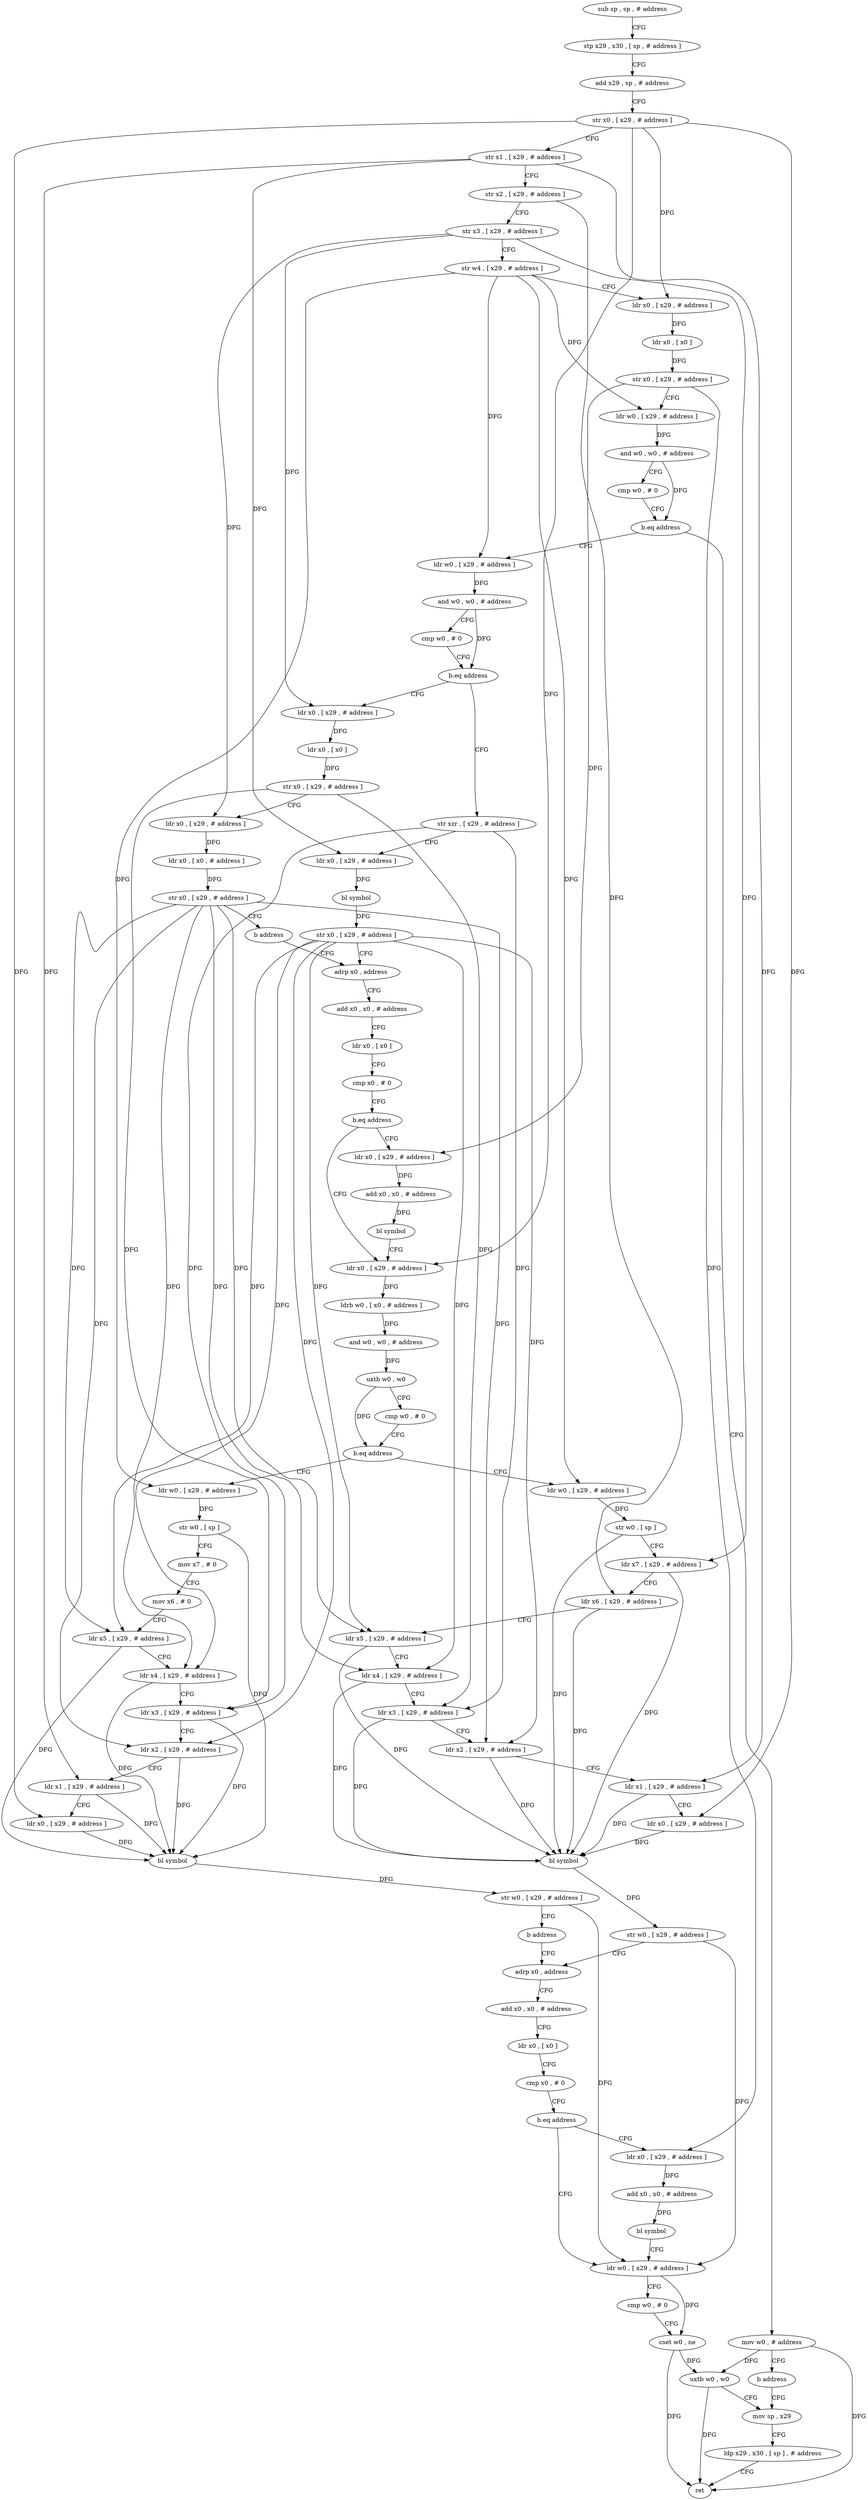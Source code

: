 digraph "func" {
"4437688" [label = "sub sp , sp , # address" ]
"4437692" [label = "stp x29 , x30 , [ sp , # address ]" ]
"4437696" [label = "add x29 , sp , # address" ]
"4437700" [label = "str x0 , [ x29 , # address ]" ]
"4437704" [label = "str x1 , [ x29 , # address ]" ]
"4437708" [label = "str x2 , [ x29 , # address ]" ]
"4437712" [label = "str x3 , [ x29 , # address ]" ]
"4437716" [label = "str w4 , [ x29 , # address ]" ]
"4437720" [label = "ldr x0 , [ x29 , # address ]" ]
"4437724" [label = "ldr x0 , [ x0 ]" ]
"4437728" [label = "str x0 , [ x29 , # address ]" ]
"4437732" [label = "ldr w0 , [ x29 , # address ]" ]
"4437736" [label = "and w0 , w0 , # address" ]
"4437740" [label = "cmp w0 , # 0" ]
"4437744" [label = "b.eq address" ]
"4437756" [label = "ldr w0 , [ x29 , # address ]" ]
"4437748" [label = "mov w0 , # address" ]
"4437760" [label = "and w0 , w0 , # address" ]
"4437764" [label = "cmp w0 , # 0" ]
"4437768" [label = "b.eq address" ]
"4437800" [label = "str xzr , [ x29 , # address ]" ]
"4437772" [label = "ldr x0 , [ x29 , # address ]" ]
"4437752" [label = "b address" ]
"4438020" [label = "mov sp , x29" ]
"4437804" [label = "ldr x0 , [ x29 , # address ]" ]
"4437808" [label = "bl symbol" ]
"4437812" [label = "str x0 , [ x29 , # address ]" ]
"4437816" [label = "adrp x0 , address" ]
"4437776" [label = "ldr x0 , [ x0 ]" ]
"4437780" [label = "str x0 , [ x29 , # address ]" ]
"4437784" [label = "ldr x0 , [ x29 , # address ]" ]
"4437788" [label = "ldr x0 , [ x0 , # address ]" ]
"4437792" [label = "str x0 , [ x29 , # address ]" ]
"4437796" [label = "b address" ]
"4438024" [label = "ldp x29 , x30 , [ sp ] , # address" ]
"4438028" [label = "ret" ]
"4437848" [label = "ldr x0 , [ x29 , # address ]" ]
"4437852" [label = "ldrb w0 , [ x0 , # address ]" ]
"4437856" [label = "and w0 , w0 , # address" ]
"4437860" [label = "uxtb w0 , w0" ]
"4437864" [label = "cmp w0 , # 0" ]
"4437868" [label = "b.eq address" ]
"4437924" [label = "ldr w0 , [ x29 , # address ]" ]
"4437872" [label = "ldr w0 , [ x29 , # address ]" ]
"4437836" [label = "ldr x0 , [ x29 , # address ]" ]
"4437840" [label = "add x0 , x0 , # address" ]
"4437844" [label = "bl symbol" ]
"4437820" [label = "add x0 , x0 , # address" ]
"4437824" [label = "ldr x0 , [ x0 ]" ]
"4437828" [label = "cmp x0 , # 0" ]
"4437832" [label = "b.eq address" ]
"4437928" [label = "str w0 , [ sp ]" ]
"4437932" [label = "ldr x7 , [ x29 , # address ]" ]
"4437936" [label = "ldr x6 , [ x29 , # address ]" ]
"4437940" [label = "ldr x5 , [ x29 , # address ]" ]
"4437944" [label = "ldr x4 , [ x29 , # address ]" ]
"4437948" [label = "ldr x3 , [ x29 , # address ]" ]
"4437952" [label = "ldr x2 , [ x29 , # address ]" ]
"4437956" [label = "ldr x1 , [ x29 , # address ]" ]
"4437960" [label = "ldr x0 , [ x29 , # address ]" ]
"4437964" [label = "bl symbol" ]
"4437968" [label = "str w0 , [ x29 , # address ]" ]
"4437972" [label = "adrp x0 , address" ]
"4437876" [label = "str w0 , [ sp ]" ]
"4437880" [label = "mov x7 , # 0" ]
"4437884" [label = "mov x6 , # 0" ]
"4437888" [label = "ldr x5 , [ x29 , # address ]" ]
"4437892" [label = "ldr x4 , [ x29 , # address ]" ]
"4437896" [label = "ldr x3 , [ x29 , # address ]" ]
"4437900" [label = "ldr x2 , [ x29 , # address ]" ]
"4437904" [label = "ldr x1 , [ x29 , # address ]" ]
"4437908" [label = "ldr x0 , [ x29 , # address ]" ]
"4437912" [label = "bl symbol" ]
"4437916" [label = "str w0 , [ x29 , # address ]" ]
"4437920" [label = "b address" ]
"4438004" [label = "ldr w0 , [ x29 , # address ]" ]
"4438008" [label = "cmp w0 , # 0" ]
"4438012" [label = "cset w0 , ne" ]
"4438016" [label = "uxtb w0 , w0" ]
"4437992" [label = "ldr x0 , [ x29 , # address ]" ]
"4437996" [label = "add x0 , x0 , # address" ]
"4438000" [label = "bl symbol" ]
"4437976" [label = "add x0 , x0 , # address" ]
"4437980" [label = "ldr x0 , [ x0 ]" ]
"4437984" [label = "cmp x0 , # 0" ]
"4437988" [label = "b.eq address" ]
"4437688" -> "4437692" [ label = "CFG" ]
"4437692" -> "4437696" [ label = "CFG" ]
"4437696" -> "4437700" [ label = "CFG" ]
"4437700" -> "4437704" [ label = "CFG" ]
"4437700" -> "4437720" [ label = "DFG" ]
"4437700" -> "4437848" [ label = "DFG" ]
"4437700" -> "4437960" [ label = "DFG" ]
"4437700" -> "4437908" [ label = "DFG" ]
"4437704" -> "4437708" [ label = "CFG" ]
"4437704" -> "4437804" [ label = "DFG" ]
"4437704" -> "4437956" [ label = "DFG" ]
"4437704" -> "4437904" [ label = "DFG" ]
"4437708" -> "4437712" [ label = "CFG" ]
"4437708" -> "4437936" [ label = "DFG" ]
"4437712" -> "4437716" [ label = "CFG" ]
"4437712" -> "4437772" [ label = "DFG" ]
"4437712" -> "4437784" [ label = "DFG" ]
"4437712" -> "4437932" [ label = "DFG" ]
"4437716" -> "4437720" [ label = "CFG" ]
"4437716" -> "4437732" [ label = "DFG" ]
"4437716" -> "4437756" [ label = "DFG" ]
"4437716" -> "4437924" [ label = "DFG" ]
"4437716" -> "4437872" [ label = "DFG" ]
"4437720" -> "4437724" [ label = "DFG" ]
"4437724" -> "4437728" [ label = "DFG" ]
"4437728" -> "4437732" [ label = "CFG" ]
"4437728" -> "4437836" [ label = "DFG" ]
"4437728" -> "4437992" [ label = "DFG" ]
"4437732" -> "4437736" [ label = "DFG" ]
"4437736" -> "4437740" [ label = "CFG" ]
"4437736" -> "4437744" [ label = "DFG" ]
"4437740" -> "4437744" [ label = "CFG" ]
"4437744" -> "4437756" [ label = "CFG" ]
"4437744" -> "4437748" [ label = "CFG" ]
"4437756" -> "4437760" [ label = "DFG" ]
"4437748" -> "4437752" [ label = "CFG" ]
"4437748" -> "4438028" [ label = "DFG" ]
"4437748" -> "4438016" [ label = "DFG" ]
"4437760" -> "4437764" [ label = "CFG" ]
"4437760" -> "4437768" [ label = "DFG" ]
"4437764" -> "4437768" [ label = "CFG" ]
"4437768" -> "4437800" [ label = "CFG" ]
"4437768" -> "4437772" [ label = "CFG" ]
"4437800" -> "4437804" [ label = "CFG" ]
"4437800" -> "4437948" [ label = "DFG" ]
"4437800" -> "4437896" [ label = "DFG" ]
"4437772" -> "4437776" [ label = "DFG" ]
"4437752" -> "4438020" [ label = "CFG" ]
"4438020" -> "4438024" [ label = "CFG" ]
"4437804" -> "4437808" [ label = "DFG" ]
"4437808" -> "4437812" [ label = "DFG" ]
"4437812" -> "4437816" [ label = "CFG" ]
"4437812" -> "4437940" [ label = "DFG" ]
"4437812" -> "4437944" [ label = "DFG" ]
"4437812" -> "4437952" [ label = "DFG" ]
"4437812" -> "4437888" [ label = "DFG" ]
"4437812" -> "4437892" [ label = "DFG" ]
"4437812" -> "4437900" [ label = "DFG" ]
"4437816" -> "4437820" [ label = "CFG" ]
"4437776" -> "4437780" [ label = "DFG" ]
"4437780" -> "4437784" [ label = "CFG" ]
"4437780" -> "4437948" [ label = "DFG" ]
"4437780" -> "4437896" [ label = "DFG" ]
"4437784" -> "4437788" [ label = "DFG" ]
"4437788" -> "4437792" [ label = "DFG" ]
"4437792" -> "4437796" [ label = "CFG" ]
"4437792" -> "4437940" [ label = "DFG" ]
"4437792" -> "4437944" [ label = "DFG" ]
"4437792" -> "4437952" [ label = "DFG" ]
"4437792" -> "4437888" [ label = "DFG" ]
"4437792" -> "4437892" [ label = "DFG" ]
"4437792" -> "4437900" [ label = "DFG" ]
"4437796" -> "4437816" [ label = "CFG" ]
"4438024" -> "4438028" [ label = "CFG" ]
"4437848" -> "4437852" [ label = "DFG" ]
"4437852" -> "4437856" [ label = "DFG" ]
"4437856" -> "4437860" [ label = "DFG" ]
"4437860" -> "4437864" [ label = "CFG" ]
"4437860" -> "4437868" [ label = "DFG" ]
"4437864" -> "4437868" [ label = "CFG" ]
"4437868" -> "4437924" [ label = "CFG" ]
"4437868" -> "4437872" [ label = "CFG" ]
"4437924" -> "4437928" [ label = "DFG" ]
"4437872" -> "4437876" [ label = "DFG" ]
"4437836" -> "4437840" [ label = "DFG" ]
"4437840" -> "4437844" [ label = "DFG" ]
"4437844" -> "4437848" [ label = "CFG" ]
"4437820" -> "4437824" [ label = "CFG" ]
"4437824" -> "4437828" [ label = "CFG" ]
"4437828" -> "4437832" [ label = "CFG" ]
"4437832" -> "4437848" [ label = "CFG" ]
"4437832" -> "4437836" [ label = "CFG" ]
"4437928" -> "4437932" [ label = "CFG" ]
"4437928" -> "4437964" [ label = "DFG" ]
"4437932" -> "4437936" [ label = "CFG" ]
"4437932" -> "4437964" [ label = "DFG" ]
"4437936" -> "4437940" [ label = "CFG" ]
"4437936" -> "4437964" [ label = "DFG" ]
"4437940" -> "4437944" [ label = "CFG" ]
"4437940" -> "4437964" [ label = "DFG" ]
"4437944" -> "4437948" [ label = "CFG" ]
"4437944" -> "4437964" [ label = "DFG" ]
"4437948" -> "4437952" [ label = "CFG" ]
"4437948" -> "4437964" [ label = "DFG" ]
"4437952" -> "4437956" [ label = "CFG" ]
"4437952" -> "4437964" [ label = "DFG" ]
"4437956" -> "4437960" [ label = "CFG" ]
"4437956" -> "4437964" [ label = "DFG" ]
"4437960" -> "4437964" [ label = "DFG" ]
"4437964" -> "4437968" [ label = "DFG" ]
"4437968" -> "4437972" [ label = "CFG" ]
"4437968" -> "4438004" [ label = "DFG" ]
"4437972" -> "4437976" [ label = "CFG" ]
"4437876" -> "4437880" [ label = "CFG" ]
"4437876" -> "4437912" [ label = "DFG" ]
"4437880" -> "4437884" [ label = "CFG" ]
"4437884" -> "4437888" [ label = "CFG" ]
"4437888" -> "4437892" [ label = "CFG" ]
"4437888" -> "4437912" [ label = "DFG" ]
"4437892" -> "4437896" [ label = "CFG" ]
"4437892" -> "4437912" [ label = "DFG" ]
"4437896" -> "4437900" [ label = "CFG" ]
"4437896" -> "4437912" [ label = "DFG" ]
"4437900" -> "4437904" [ label = "CFG" ]
"4437900" -> "4437912" [ label = "DFG" ]
"4437904" -> "4437908" [ label = "CFG" ]
"4437904" -> "4437912" [ label = "DFG" ]
"4437908" -> "4437912" [ label = "DFG" ]
"4437912" -> "4437916" [ label = "DFG" ]
"4437916" -> "4437920" [ label = "CFG" ]
"4437916" -> "4438004" [ label = "DFG" ]
"4437920" -> "4437972" [ label = "CFG" ]
"4438004" -> "4438008" [ label = "CFG" ]
"4438004" -> "4438012" [ label = "DFG" ]
"4438008" -> "4438012" [ label = "CFG" ]
"4438012" -> "4438016" [ label = "DFG" ]
"4438012" -> "4438028" [ label = "DFG" ]
"4438016" -> "4438020" [ label = "CFG" ]
"4438016" -> "4438028" [ label = "DFG" ]
"4437992" -> "4437996" [ label = "DFG" ]
"4437996" -> "4438000" [ label = "DFG" ]
"4438000" -> "4438004" [ label = "CFG" ]
"4437976" -> "4437980" [ label = "CFG" ]
"4437980" -> "4437984" [ label = "CFG" ]
"4437984" -> "4437988" [ label = "CFG" ]
"4437988" -> "4438004" [ label = "CFG" ]
"4437988" -> "4437992" [ label = "CFG" ]
}
